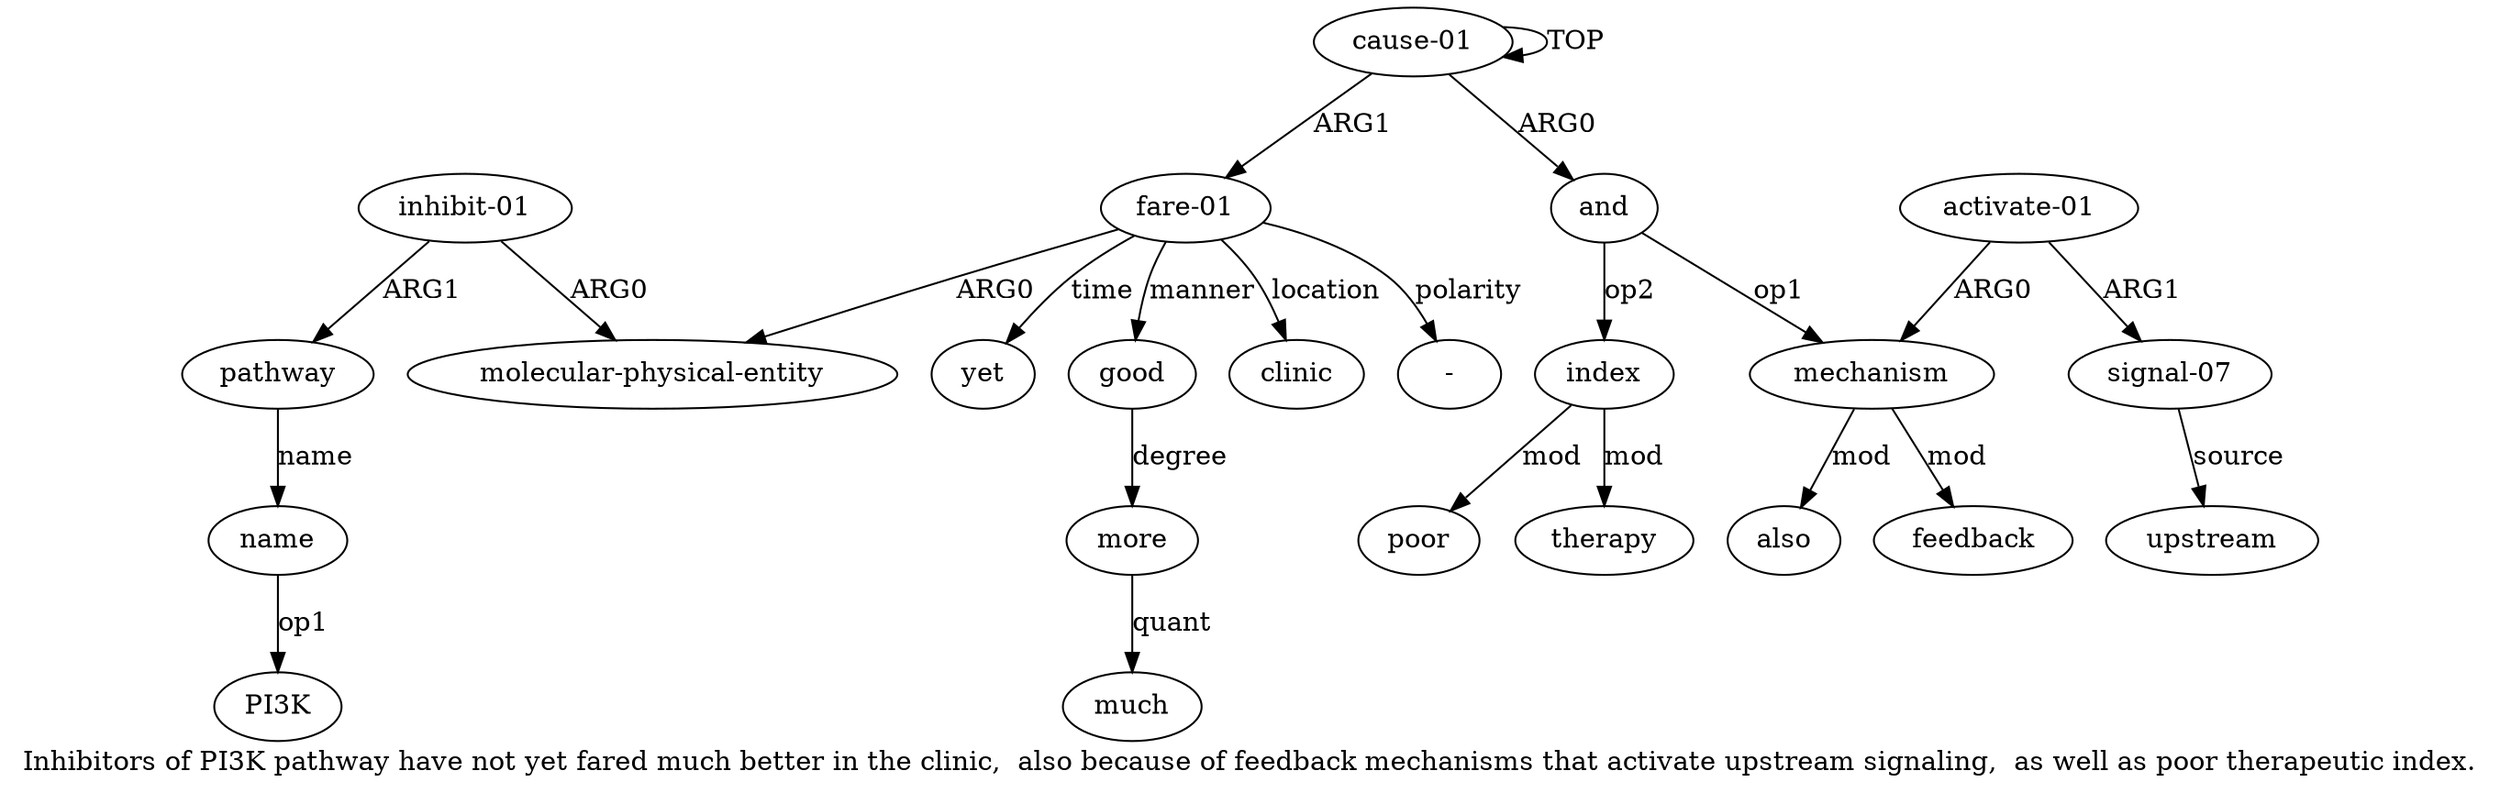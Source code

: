 digraph  {
	graph [label="Inhibitors of PI3K pathway have not yet fared much better in the clinic,  also because of feedback mechanisms that activate upstream \
signaling,  as well as poor therapeutic index."];
	node [label="\N"];
	a20	 [color=black,
		gold_ind=20,
		gold_label=yet,
		label=yet,
		test_ind=20,
		test_label=yet];
	"a15 PI3K"	 [color=black,
		gold_ind=-1,
		gold_label=PI3K,
		label=PI3K,
		test_ind=-1,
		test_label=PI3K];
	a15	 [color=black,
		gold_ind=15,
		gold_label=name,
		label=name,
		test_ind=15,
		test_label=name];
	a15 -> "a15 PI3K" [key=0,
	color=black,
	gold_label=op1,
	label=op1,
	test_label=op1];
a14 [color=black,
	gold_ind=14,
	gold_label=pathway,
	label=pathway,
	test_ind=14,
	test_label=pathway];
a14 -> a15 [key=0,
color=black,
gold_label=name,
label=name,
test_label=name];
a17 [color=black,
gold_ind=17,
gold_label=more,
label=more,
test_ind=17,
test_label=more];
a18 [color=black,
gold_ind=18,
gold_label=much,
label=much,
test_ind=18,
test_label=much];
a17 -> a18 [key=0,
color=black,
gold_label=quant,
label=quant,
test_label=quant];
a16 [color=black,
gold_ind=16,
gold_label=good,
label=good,
test_ind=16,
test_label=good];
a16 -> a17 [key=0,
color=black,
gold_label=degree,
label=degree,
test_label=degree];
a11 [color=black,
gold_ind=11,
gold_label="fare-01",
label="fare-01",
test_ind=11,
test_label="fare-01"];
a11 -> a20 [key=0,
color=black,
gold_label=time,
label=time,
test_label=time];
a11 -> a16 [key=0,
color=black,
gold_label=manner,
label=manner,
test_label=manner];
a12 [color=black,
gold_ind=12,
gold_label="molecular-physical-entity",
label="molecular-physical-entity",
test_ind=12,
test_label="molecular-physical-entity"];
a11 -> a12 [key=0,
color=black,
gold_label=ARG0,
label=ARG0,
test_label=ARG0];
a19 [color=black,
gold_ind=19,
gold_label=clinic,
label=clinic,
test_ind=19,
test_label=clinic];
a11 -> a19 [key=0,
color=black,
gold_label=location,
label=location,
test_label=location];
"a11 -" [color=black,
gold_ind=-1,
gold_label="-",
label="-",
test_ind=-1,
test_label="-"];
a11 -> "a11 -" [key=0,
color=black,
gold_label=polarity,
label=polarity,
test_label=polarity];
a10 [color=black,
gold_ind=10,
gold_label=poor,
label=poor,
test_ind=10,
test_label=poor];
a13 [color=black,
gold_ind=13,
gold_label="inhibit-01",
label="inhibit-01",
test_ind=13,
test_label="inhibit-01"];
a13 -> a14 [key=0,
color=black,
gold_label=ARG1,
label=ARG1,
test_label=ARG1];
a13 -> a12 [key=0,
color=black,
gold_label=ARG0,
label=ARG0,
test_label=ARG0];
a1 [color=black,
gold_ind=1,
gold_label=and,
label=and,
test_ind=1,
test_label=and];
a2 [color=black,
gold_ind=2,
gold_label=mechanism,
label=mechanism,
test_ind=2,
test_label=mechanism];
a1 -> a2 [key=0,
color=black,
gold_label=op1,
label=op1,
test_label=op1];
a8 [color=black,
gold_ind=8,
gold_label=index,
label=index,
test_ind=8,
test_label=index];
a1 -> a8 [key=0,
color=black,
gold_label=op2,
label=op2,
test_label=op2];
a0 [color=black,
gold_ind=0,
gold_label="cause-01",
label="cause-01",
test_ind=0,
test_label="cause-01"];
a0 -> a11 [key=0,
color=black,
gold_label=ARG1,
label=ARG1,
test_label=ARG1];
a0 -> a1 [key=0,
color=black,
gold_label=ARG0,
label=ARG0,
test_label=ARG0];
a0 -> a0 [key=0,
color=black,
gold_label=TOP,
label=TOP,
test_label=TOP];
a3 [color=black,
gold_ind=3,
gold_label=feedback,
label=feedback,
test_ind=3,
test_label=feedback];
a2 -> a3 [key=0,
color=black,
gold_label=mod,
label=mod,
test_label=mod];
a7 [color=black,
gold_ind=7,
gold_label=also,
label=also,
test_ind=7,
test_label=also];
a2 -> a7 [key=0,
color=black,
gold_label=mod,
label=mod,
test_label=mod];
a5 [color=black,
gold_ind=5,
gold_label="signal-07",
label="signal-07",
test_ind=5,
test_label="signal-07"];
a6 [color=black,
gold_ind=6,
gold_label=upstream,
label=upstream,
test_ind=6,
test_label=upstream];
a5 -> a6 [key=0,
color=black,
gold_label=source,
label=source,
test_label=source];
a4 [color=black,
gold_ind=4,
gold_label="activate-01",
label="activate-01",
test_ind=4,
test_label="activate-01"];
a4 -> a2 [key=0,
color=black,
gold_label=ARG0,
label=ARG0,
test_label=ARG0];
a4 -> a5 [key=0,
color=black,
gold_label=ARG1,
label=ARG1,
test_label=ARG1];
a9 [color=black,
gold_ind=9,
gold_label=therapy,
label=therapy,
test_ind=9,
test_label=therapy];
a8 -> a10 [key=0,
color=black,
gold_label=mod,
label=mod,
test_label=mod];
a8 -> a9 [key=0,
color=black,
gold_label=mod,
label=mod,
test_label=mod];
}
